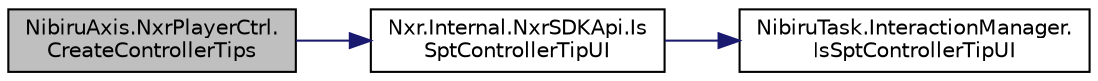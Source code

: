 digraph "NibiruAxis.NxrPlayerCtrl.CreateControllerTips"
{
 // LATEX_PDF_SIZE
  edge [fontname="Helvetica",fontsize="10",labelfontname="Helvetica",labelfontsize="10"];
  node [fontname="Helvetica",fontsize="10",shape=record];
  rankdir="LR";
  Node1 [label="NibiruAxis.NxrPlayerCtrl.\lCreateControllerTips",height=0.2,width=0.4,color="black", fillcolor="grey75", style="filled", fontcolor="black",tooltip="Create parent object of handle prompt UI."];
  Node1 -> Node2 [color="midnightblue",fontsize="10",style="solid",fontname="Helvetica"];
  Node2 [label="Nxr.Internal.NxrSDKApi.Is\lSptControllerTipUI",height=0.2,width=0.4,color="black", fillcolor="white", style="filled",URL="$class_nxr_1_1_internal_1_1_nxr_s_d_k_api.html#a04f16351d90a57396bcc73df38f760ba",tooltip="Is support controller tip ui"];
  Node2 -> Node3 [color="midnightblue",fontsize="10",style="solid",fontname="Helvetica"];
  Node3 [label="NibiruTask.InteractionManager.\lIsSptControllerTipUI",height=0.2,width=0.4,color="black", fillcolor="white", style="filled",URL="$class_nibiru_task_1_1_interaction_manager.html#ab1a901834541f365848df73ed78423f9",tooltip="Is support controller tip ui"];
}
